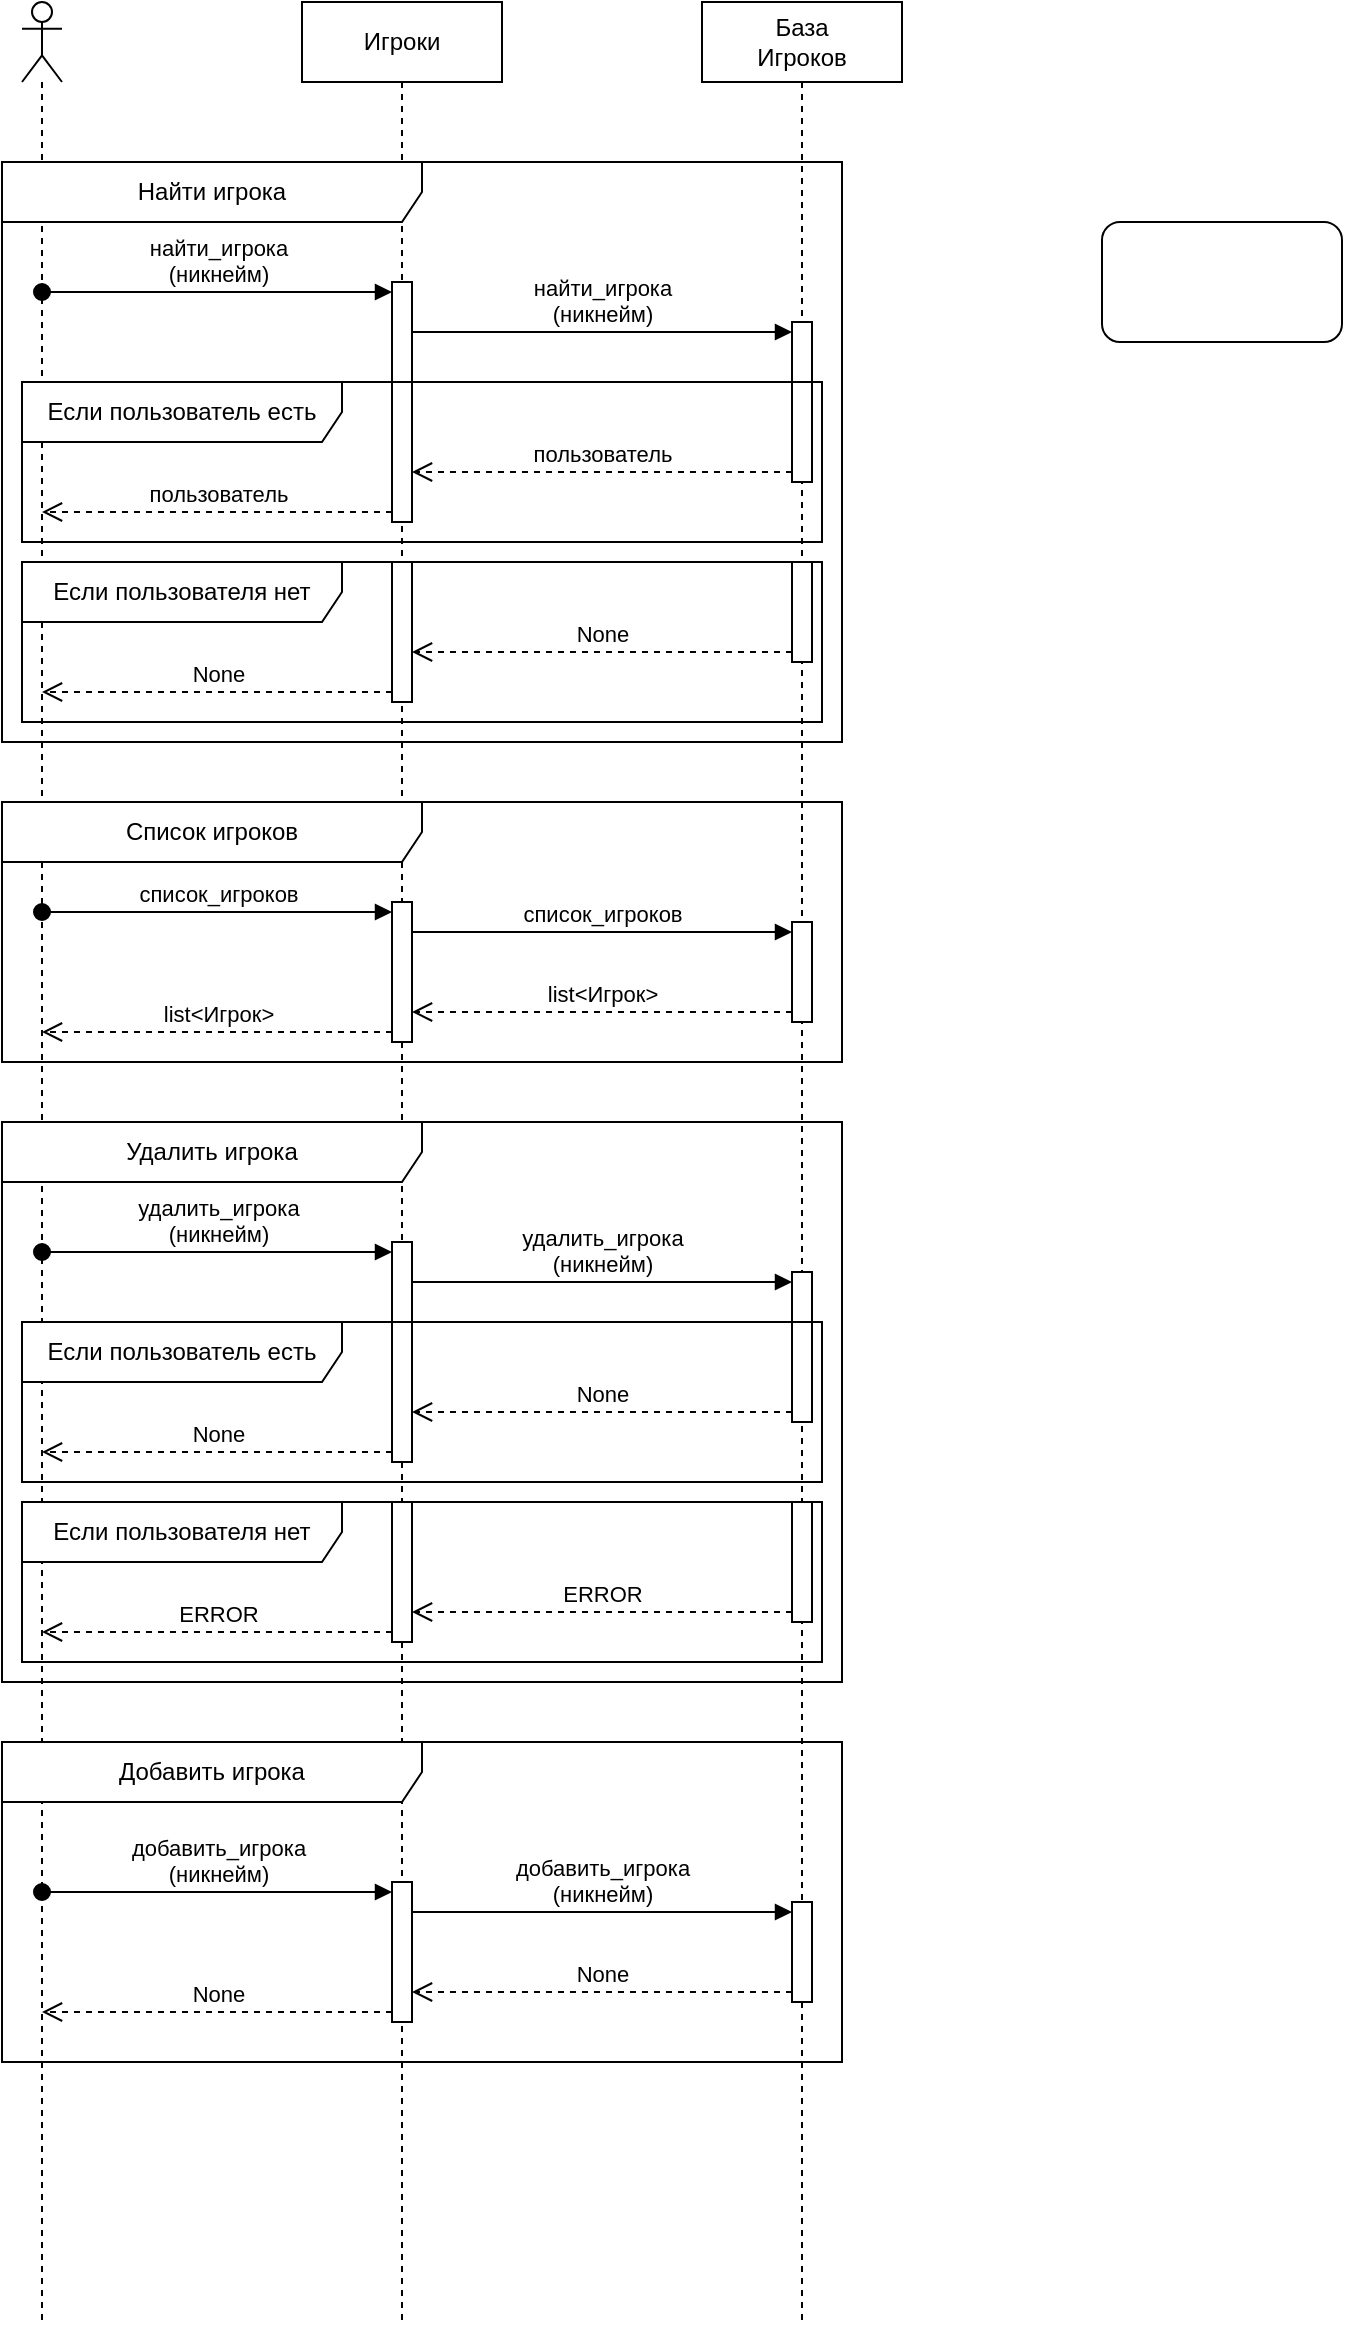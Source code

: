 <mxfile version="27.0.9">
  <diagram name="Страница — 1" id="M503lQbu9yhQQV0HB1_Y">
    <mxGraphModel dx="1426" dy="841" grid="1" gridSize="10" guides="1" tooltips="1" connect="1" arrows="1" fold="1" page="1" pageScale="1" pageWidth="827" pageHeight="1169" math="0" shadow="0">
      <root>
        <mxCell id="0" />
        <mxCell id="1" parent="0" />
        <mxCell id="is2d8ssHcdv7nwQPwAMH-1" value="" style="shape=umlLifeline;perimeter=lifelinePerimeter;whiteSpace=wrap;html=1;container=1;dropTarget=0;collapsible=0;recursiveResize=0;outlineConnect=0;portConstraint=eastwest;newEdgeStyle={&quot;curved&quot;:0,&quot;rounded&quot;:0};participant=umlActor;" parent="1" vertex="1">
          <mxGeometry x="50" y="40" width="20" height="1160" as="geometry" />
        </mxCell>
        <mxCell id="is2d8ssHcdv7nwQPwAMH-2" value="Игроки" style="shape=umlLifeline;perimeter=lifelinePerimeter;whiteSpace=wrap;html=1;container=1;dropTarget=0;collapsible=0;recursiveResize=0;outlineConnect=0;portConstraint=eastwest;newEdgeStyle={&quot;curved&quot;:0,&quot;rounded&quot;:0};" parent="1" vertex="1">
          <mxGeometry x="190" y="40" width="100" height="1160" as="geometry" />
        </mxCell>
        <mxCell id="is2d8ssHcdv7nwQPwAMH-4" value="" style="html=1;points=[[0,0,0,0,5],[0,1,0,0,-5],[1,0,0,0,5],[1,1,0,0,-5]];perimeter=orthogonalPerimeter;outlineConnect=0;targetShapes=umlLifeline;portConstraint=eastwest;newEdgeStyle={&quot;curved&quot;:0,&quot;rounded&quot;:0};" parent="is2d8ssHcdv7nwQPwAMH-2" vertex="1">
          <mxGeometry x="45" y="140" width="10" height="120" as="geometry" />
        </mxCell>
        <mxCell id="is2d8ssHcdv7nwQPwAMH-12" value="" style="html=1;points=[[0,0,0,0,5],[0,1,0,0,-5],[1,0,0,0,5],[1,1,0,0,-5]];perimeter=orthogonalPerimeter;outlineConnect=0;targetShapes=umlLifeline;portConstraint=eastwest;newEdgeStyle={&quot;curved&quot;:0,&quot;rounded&quot;:0};" parent="is2d8ssHcdv7nwQPwAMH-2" vertex="1">
          <mxGeometry x="45" y="280" width="10" height="70" as="geometry" />
        </mxCell>
        <mxCell id="is2d8ssHcdv7nwQPwAMH-17" value="" style="html=1;points=[[0,0,0,0,5],[0,1,0,0,-5],[1,0,0,0,5],[1,1,0,0,-5]];perimeter=orthogonalPerimeter;outlineConnect=0;targetShapes=umlLifeline;portConstraint=eastwest;newEdgeStyle={&quot;curved&quot;:0,&quot;rounded&quot;:0};" parent="is2d8ssHcdv7nwQPwAMH-2" vertex="1">
          <mxGeometry x="45" y="450" width="10" height="70" as="geometry" />
        </mxCell>
        <mxCell id="is2d8ssHcdv7nwQPwAMH-24" value="" style="html=1;points=[[0,0,0,0,5],[0,1,0,0,-5],[1,0,0,0,5],[1,1,0,0,-5]];perimeter=orthogonalPerimeter;outlineConnect=0;targetShapes=umlLifeline;portConstraint=eastwest;newEdgeStyle={&quot;curved&quot;:0,&quot;rounded&quot;:0};" parent="is2d8ssHcdv7nwQPwAMH-2" vertex="1">
          <mxGeometry x="45" y="620" width="10" height="110" as="geometry" />
        </mxCell>
        <mxCell id="is2d8ssHcdv7nwQPwAMH-32" value="" style="html=1;points=[[0,0,0,0,5],[0,1,0,0,-5],[1,0,0,0,5],[1,1,0,0,-5]];perimeter=orthogonalPerimeter;outlineConnect=0;targetShapes=umlLifeline;portConstraint=eastwest;newEdgeStyle={&quot;curved&quot;:0,&quot;rounded&quot;:0};" parent="is2d8ssHcdv7nwQPwAMH-2" vertex="1">
          <mxGeometry x="45" y="750" width="10" height="70" as="geometry" />
        </mxCell>
        <mxCell id="is2d8ssHcdv7nwQPwAMH-37" value="" style="html=1;points=[[0,0,0,0,5],[0,1,0,0,-5],[1,0,0,0,5],[1,1,0,0,-5]];perimeter=orthogonalPerimeter;outlineConnect=0;targetShapes=umlLifeline;portConstraint=eastwest;newEdgeStyle={&quot;curved&quot;:0,&quot;rounded&quot;:0};" parent="is2d8ssHcdv7nwQPwAMH-2" vertex="1">
          <mxGeometry x="45" y="940" width="10" height="70" as="geometry" />
        </mxCell>
        <mxCell id="is2d8ssHcdv7nwQPwAMH-3" value="База&lt;br&gt;Игроков" style="shape=umlLifeline;perimeter=lifelinePerimeter;whiteSpace=wrap;html=1;container=1;dropTarget=0;collapsible=0;recursiveResize=0;outlineConnect=0;portConstraint=eastwest;newEdgeStyle={&quot;curved&quot;:0,&quot;rounded&quot;:0};" parent="1" vertex="1">
          <mxGeometry x="390" y="40" width="100" height="1160" as="geometry" />
        </mxCell>
        <mxCell id="is2d8ssHcdv7nwQPwAMH-6" value="" style="html=1;points=[[0,0,0,0,5],[0,1,0,0,-5],[1,0,0,0,5],[1,1,0,0,-5]];perimeter=orthogonalPerimeter;outlineConnect=0;targetShapes=umlLifeline;portConstraint=eastwest;newEdgeStyle={&quot;curved&quot;:0,&quot;rounded&quot;:0};" parent="is2d8ssHcdv7nwQPwAMH-3" vertex="1">
          <mxGeometry x="45" y="160" width="10" height="80" as="geometry" />
        </mxCell>
        <mxCell id="is2d8ssHcdv7nwQPwAMH-11" value="" style="html=1;points=[[0,0,0,0,5],[0,1,0,0,-5],[1,0,0,0,5],[1,1,0,0,-5]];perimeter=orthogonalPerimeter;outlineConnect=0;targetShapes=umlLifeline;portConstraint=eastwest;newEdgeStyle={&quot;curved&quot;:0,&quot;rounded&quot;:0};" parent="is2d8ssHcdv7nwQPwAMH-3" vertex="1">
          <mxGeometry x="45" y="280" width="10" height="50" as="geometry" />
        </mxCell>
        <mxCell id="is2d8ssHcdv7nwQPwAMH-19" value="" style="html=1;points=[[0,0,0,0,5],[0,1,0,0,-5],[1,0,0,0,5],[1,1,0,0,-5]];perimeter=orthogonalPerimeter;outlineConnect=0;targetShapes=umlLifeline;portConstraint=eastwest;newEdgeStyle={&quot;curved&quot;:0,&quot;rounded&quot;:0};" parent="is2d8ssHcdv7nwQPwAMH-3" vertex="1">
          <mxGeometry x="45" y="460" width="10" height="50" as="geometry" />
        </mxCell>
        <mxCell id="is2d8ssHcdv7nwQPwAMH-26" value="" style="html=1;points=[[0,0,0,0,5],[0,1,0,0,-5],[1,0,0,0,5],[1,1,0,0,-5]];perimeter=orthogonalPerimeter;outlineConnect=0;targetShapes=umlLifeline;portConstraint=eastwest;newEdgeStyle={&quot;curved&quot;:0,&quot;rounded&quot;:0};" parent="is2d8ssHcdv7nwQPwAMH-3" vertex="1">
          <mxGeometry x="45" y="635" width="10" height="75" as="geometry" />
        </mxCell>
        <mxCell id="is2d8ssHcdv7nwQPwAMH-31" value="" style="html=1;points=[[0,0,0,0,5],[0,1,0,0,-5],[1,0,0,0,5],[1,1,0,0,-5]];perimeter=orthogonalPerimeter;outlineConnect=0;targetShapes=umlLifeline;portConstraint=eastwest;newEdgeStyle={&quot;curved&quot;:0,&quot;rounded&quot;:0};" parent="is2d8ssHcdv7nwQPwAMH-3" vertex="1">
          <mxGeometry x="45" y="750" width="10" height="60" as="geometry" />
        </mxCell>
        <mxCell id="is2d8ssHcdv7nwQPwAMH-40" value="" style="html=1;points=[[0,0,0,0,5],[0,1,0,0,-5],[1,0,0,0,5],[1,1,0,0,-5]];perimeter=orthogonalPerimeter;outlineConnect=0;targetShapes=umlLifeline;portConstraint=eastwest;newEdgeStyle={&quot;curved&quot;:0,&quot;rounded&quot;:0};" parent="is2d8ssHcdv7nwQPwAMH-3" vertex="1">
          <mxGeometry x="45" y="950" width="10" height="50" as="geometry" />
        </mxCell>
        <mxCell id="is2d8ssHcdv7nwQPwAMH-5" value="найти_игрока&lt;br&gt;(никнейм)" style="html=1;verticalAlign=bottom;startArrow=oval;endArrow=block;startSize=8;curved=0;rounded=0;entryX=0;entryY=0;entryDx=0;entryDy=5;" parent="1" source="is2d8ssHcdv7nwQPwAMH-1" target="is2d8ssHcdv7nwQPwAMH-4" edge="1">
          <mxGeometry relative="1" as="geometry">
            <mxPoint x="165" y="185" as="sourcePoint" />
          </mxGeometry>
        </mxCell>
        <mxCell id="is2d8ssHcdv7nwQPwAMH-7" value="найти_игрока&lt;br&gt;(никнейм)" style="html=1;verticalAlign=bottom;endArrow=block;curved=0;rounded=0;entryX=0;entryY=0;entryDx=0;entryDy=5;entryPerimeter=0;" parent="1" source="is2d8ssHcdv7nwQPwAMH-4" target="is2d8ssHcdv7nwQPwAMH-6" edge="1">
          <mxGeometry width="80" relative="1" as="geometry">
            <mxPoint x="310" y="200" as="sourcePoint" />
            <mxPoint x="390" y="200" as="targetPoint" />
          </mxGeometry>
        </mxCell>
        <mxCell id="is2d8ssHcdv7nwQPwAMH-8" value="пользователь" style="html=1;verticalAlign=bottom;endArrow=open;dashed=1;endSize=8;curved=0;rounded=0;exitX=0;exitY=1;exitDx=0;exitDy=-5;exitPerimeter=0;" parent="1" source="is2d8ssHcdv7nwQPwAMH-6" target="is2d8ssHcdv7nwQPwAMH-4" edge="1">
          <mxGeometry relative="1" as="geometry">
            <mxPoint x="390" y="270" as="sourcePoint" />
            <mxPoint x="310" y="270" as="targetPoint" />
          </mxGeometry>
        </mxCell>
        <mxCell id="is2d8ssHcdv7nwQPwAMH-9" value="пользователь" style="html=1;verticalAlign=bottom;endArrow=open;dashed=1;endSize=8;curved=0;rounded=0;exitX=0;exitY=1;exitDx=0;exitDy=-5;exitPerimeter=0;" parent="1" source="is2d8ssHcdv7nwQPwAMH-4" target="is2d8ssHcdv7nwQPwAMH-1" edge="1">
          <mxGeometry relative="1" as="geometry">
            <mxPoint x="180" y="290" as="sourcePoint" />
            <mxPoint x="100" y="290" as="targetPoint" />
          </mxGeometry>
        </mxCell>
        <mxCell id="is2d8ssHcdv7nwQPwAMH-10" value="Если пользователь есть" style="shape=umlFrame;whiteSpace=wrap;html=1;pointerEvents=0;width=160;height=30;" parent="1" vertex="1">
          <mxGeometry x="50" y="230" width="400" height="80" as="geometry" />
        </mxCell>
        <mxCell id="is2d8ssHcdv7nwQPwAMH-13" value="None" style="html=1;verticalAlign=bottom;endArrow=open;dashed=1;endSize=8;curved=0;rounded=0;exitX=0;exitY=1;exitDx=0;exitDy=-5;exitPerimeter=0;" parent="1" source="is2d8ssHcdv7nwQPwAMH-11" target="is2d8ssHcdv7nwQPwAMH-12" edge="1">
          <mxGeometry relative="1" as="geometry">
            <mxPoint x="390" y="360" as="sourcePoint" />
            <mxPoint x="310" y="360" as="targetPoint" />
          </mxGeometry>
        </mxCell>
        <mxCell id="is2d8ssHcdv7nwQPwAMH-14" value="None" style="html=1;verticalAlign=bottom;endArrow=open;dashed=1;endSize=8;curved=0;rounded=0;exitX=0;exitY=1;exitDx=0;exitDy=-5;exitPerimeter=0;" parent="1" source="is2d8ssHcdv7nwQPwAMH-12" target="is2d8ssHcdv7nwQPwAMH-1" edge="1">
          <mxGeometry relative="1" as="geometry">
            <mxPoint x="190" y="380" as="sourcePoint" />
            <mxPoint x="110" y="380" as="targetPoint" />
          </mxGeometry>
        </mxCell>
        <mxCell id="is2d8ssHcdv7nwQPwAMH-15" value="Если пользователя нет" style="shape=umlFrame;whiteSpace=wrap;html=1;pointerEvents=0;width=160;height=30;" parent="1" vertex="1">
          <mxGeometry x="50" y="320" width="400" height="80" as="geometry" />
        </mxCell>
        <mxCell id="is2d8ssHcdv7nwQPwAMH-16" value="Найти игрока" style="shape=umlFrame;whiteSpace=wrap;html=1;pointerEvents=0;width=210;height=30;" parent="1" vertex="1">
          <mxGeometry x="40" y="120" width="420" height="290" as="geometry" />
        </mxCell>
        <mxCell id="is2d8ssHcdv7nwQPwAMH-18" value="список_игроков" style="html=1;verticalAlign=bottom;startArrow=oval;endArrow=block;startSize=8;curved=0;rounded=0;entryX=0;entryY=0;entryDx=0;entryDy=5;" parent="1" source="is2d8ssHcdv7nwQPwAMH-1" target="is2d8ssHcdv7nwQPwAMH-17" edge="1">
          <mxGeometry relative="1" as="geometry">
            <mxPoint x="165" y="495" as="sourcePoint" />
          </mxGeometry>
        </mxCell>
        <mxCell id="is2d8ssHcdv7nwQPwAMH-20" value="список_игроков" style="html=1;verticalAlign=bottom;endArrow=block;curved=0;rounded=0;entryX=0;entryY=0;entryDx=0;entryDy=5;entryPerimeter=0;" parent="1" source="is2d8ssHcdv7nwQPwAMH-17" target="is2d8ssHcdv7nwQPwAMH-19" edge="1">
          <mxGeometry width="80" relative="1" as="geometry">
            <mxPoint x="320" y="510" as="sourcePoint" />
            <mxPoint x="400" y="510" as="targetPoint" />
          </mxGeometry>
        </mxCell>
        <mxCell id="is2d8ssHcdv7nwQPwAMH-21" value="list&amp;lt;Игрок&amp;gt;" style="html=1;verticalAlign=bottom;endArrow=open;dashed=1;endSize=8;curved=0;rounded=0;exitX=0;exitY=1;exitDx=0;exitDy=-5;exitPerimeter=0;" parent="1" source="is2d8ssHcdv7nwQPwAMH-19" target="is2d8ssHcdv7nwQPwAMH-17" edge="1">
          <mxGeometry relative="1" as="geometry">
            <mxPoint x="400" y="560" as="sourcePoint" />
            <mxPoint x="320" y="560" as="targetPoint" />
          </mxGeometry>
        </mxCell>
        <mxCell id="is2d8ssHcdv7nwQPwAMH-22" value="list&amp;lt;Игрок&amp;gt;" style="html=1;verticalAlign=bottom;endArrow=open;dashed=1;endSize=8;curved=0;rounded=0;exitX=0;exitY=1;exitDx=0;exitDy=-5;exitPerimeter=0;" parent="1" source="is2d8ssHcdv7nwQPwAMH-17" target="is2d8ssHcdv7nwQPwAMH-1" edge="1">
          <mxGeometry relative="1" as="geometry">
            <mxPoint x="200" y="560" as="sourcePoint" />
            <mxPoint x="60" y="560" as="targetPoint" />
          </mxGeometry>
        </mxCell>
        <mxCell id="is2d8ssHcdv7nwQPwAMH-23" value="Список игроков" style="shape=umlFrame;whiteSpace=wrap;html=1;pointerEvents=0;width=210;height=30;" parent="1" vertex="1">
          <mxGeometry x="40" y="440" width="420" height="130" as="geometry" />
        </mxCell>
        <mxCell id="is2d8ssHcdv7nwQPwAMH-25" value="удалить_игрока&lt;br&gt;(никнейм)" style="html=1;verticalAlign=bottom;startArrow=oval;endArrow=block;startSize=8;curved=0;rounded=0;entryX=0;entryY=0;entryDx=0;entryDy=5;" parent="1" source="is2d8ssHcdv7nwQPwAMH-1" target="is2d8ssHcdv7nwQPwAMH-24" edge="1">
          <mxGeometry relative="1" as="geometry">
            <mxPoint x="165" y="665" as="sourcePoint" />
          </mxGeometry>
        </mxCell>
        <mxCell id="is2d8ssHcdv7nwQPwAMH-27" value="удалить_игрока&lt;br&gt;(никнейм)" style="html=1;verticalAlign=bottom;endArrow=block;curved=0;rounded=0;entryX=0;entryY=0;entryDx=0;entryDy=5;" parent="1" source="is2d8ssHcdv7nwQPwAMH-24" target="is2d8ssHcdv7nwQPwAMH-26" edge="1">
          <mxGeometry relative="1" as="geometry">
            <mxPoint x="365" y="665" as="sourcePoint" />
          </mxGeometry>
        </mxCell>
        <mxCell id="is2d8ssHcdv7nwQPwAMH-28" value="None" style="html=1;verticalAlign=bottom;endArrow=open;dashed=1;endSize=8;curved=0;rounded=0;exitX=0;exitY=1;exitDx=0;exitDy=-5;exitPerimeter=0;" parent="1" source="is2d8ssHcdv7nwQPwAMH-26" target="is2d8ssHcdv7nwQPwAMH-24" edge="1">
          <mxGeometry relative="1" as="geometry">
            <mxPoint x="365" y="735" as="targetPoint" />
          </mxGeometry>
        </mxCell>
        <mxCell id="is2d8ssHcdv7nwQPwAMH-29" value="Если пользователь есть" style="shape=umlFrame;whiteSpace=wrap;html=1;pointerEvents=0;width=160;height=30;" parent="1" vertex="1">
          <mxGeometry x="50" y="700" width="400" height="80" as="geometry" />
        </mxCell>
        <mxCell id="is2d8ssHcdv7nwQPwAMH-30" value="None" style="html=1;verticalAlign=bottom;endArrow=open;dashed=1;endSize=8;curved=0;rounded=0;exitX=0;exitY=1;exitDx=0;exitDy=-5;exitPerimeter=0;" parent="1" source="is2d8ssHcdv7nwQPwAMH-24" target="is2d8ssHcdv7nwQPwAMH-1" edge="1">
          <mxGeometry relative="1" as="geometry">
            <mxPoint x="180" y="760" as="sourcePoint" />
            <mxPoint x="100" y="760" as="targetPoint" />
          </mxGeometry>
        </mxCell>
        <mxCell id="is2d8ssHcdv7nwQPwAMH-33" value="ERROR" style="html=1;verticalAlign=bottom;endArrow=open;dashed=1;endSize=8;curved=0;rounded=0;exitX=0;exitY=1;exitDx=0;exitDy=-5;exitPerimeter=0;" parent="1" source="is2d8ssHcdv7nwQPwAMH-31" target="is2d8ssHcdv7nwQPwAMH-32" edge="1">
          <mxGeometry relative="1" as="geometry">
            <mxPoint x="380" y="830" as="sourcePoint" />
            <mxPoint x="300" y="830" as="targetPoint" />
          </mxGeometry>
        </mxCell>
        <mxCell id="is2d8ssHcdv7nwQPwAMH-34" value="ERROR" style="html=1;verticalAlign=bottom;endArrow=open;dashed=1;endSize=8;curved=0;rounded=0;exitX=0;exitY=1;exitDx=0;exitDy=-5;exitPerimeter=0;" parent="1" source="is2d8ssHcdv7nwQPwAMH-32" target="is2d8ssHcdv7nwQPwAMH-1" edge="1">
          <mxGeometry relative="1" as="geometry">
            <mxPoint x="200" y="860" as="sourcePoint" />
            <mxPoint x="120" y="860" as="targetPoint" />
          </mxGeometry>
        </mxCell>
        <mxCell id="is2d8ssHcdv7nwQPwAMH-35" value="Если пользователя нет" style="shape=umlFrame;whiteSpace=wrap;html=1;pointerEvents=0;width=160;height=30;" parent="1" vertex="1">
          <mxGeometry x="50" y="790" width="400" height="80" as="geometry" />
        </mxCell>
        <mxCell id="is2d8ssHcdv7nwQPwAMH-36" value="Удалить игрока" style="shape=umlFrame;whiteSpace=wrap;html=1;pointerEvents=0;width=210;height=30;" parent="1" vertex="1">
          <mxGeometry x="40" y="600" width="420" height="280" as="geometry" />
        </mxCell>
        <mxCell id="is2d8ssHcdv7nwQPwAMH-38" value="добавить_игрока&lt;br&gt;(никнейм)" style="html=1;verticalAlign=bottom;startArrow=oval;endArrow=block;startSize=8;curved=0;rounded=0;entryX=0;entryY=0;entryDx=0;entryDy=5;" parent="1" source="is2d8ssHcdv7nwQPwAMH-1" target="is2d8ssHcdv7nwQPwAMH-37" edge="1">
          <mxGeometry relative="1" as="geometry">
            <mxPoint x="57.25" y="985" as="sourcePoint" />
          </mxGeometry>
        </mxCell>
        <mxCell id="is2d8ssHcdv7nwQPwAMH-39" value="добавить_игрока&lt;br&gt;(никнейм)" style="html=1;verticalAlign=bottom;endArrow=block;curved=0;rounded=0;entryX=0;entryY=0;entryDx=0;entryDy=5;entryPerimeter=0;" parent="1" source="is2d8ssHcdv7nwQPwAMH-37" target="is2d8ssHcdv7nwQPwAMH-40" edge="1">
          <mxGeometry width="80" relative="1" as="geometry">
            <mxPoint x="268.25" y="1000" as="sourcePoint" />
            <mxPoint x="387.75" y="1000" as="targetPoint" />
          </mxGeometry>
        </mxCell>
        <mxCell id="is2d8ssHcdv7nwQPwAMH-41" value="Добавить игрока" style="shape=umlFrame;whiteSpace=wrap;html=1;pointerEvents=0;width=210;height=30;" parent="1" vertex="1">
          <mxGeometry x="40" y="910" width="420" height="160" as="geometry" />
        </mxCell>
        <mxCell id="is2d8ssHcdv7nwQPwAMH-42" value="None" style="html=1;verticalAlign=bottom;endArrow=open;dashed=1;endSize=8;curved=0;rounded=0;exitX=0;exitY=1;exitDx=0;exitDy=-5;exitPerimeter=0;" parent="1" source="is2d8ssHcdv7nwQPwAMH-40" target="is2d8ssHcdv7nwQPwAMH-37" edge="1">
          <mxGeometry relative="1" as="geometry">
            <mxPoint x="387.75" y="1040" as="sourcePoint" />
            <mxPoint x="307.75" y="1040" as="targetPoint" />
          </mxGeometry>
        </mxCell>
        <mxCell id="is2d8ssHcdv7nwQPwAMH-43" value="None" style="html=1;verticalAlign=bottom;endArrow=open;dashed=1;endSize=8;curved=0;rounded=0;exitX=0;exitY=1;exitDx=0;exitDy=-5;exitPerimeter=0;" parent="1" source="is2d8ssHcdv7nwQPwAMH-37" target="is2d8ssHcdv7nwQPwAMH-1" edge="1">
          <mxGeometry relative="1" as="geometry">
            <mxPoint x="187.75" y="1040" as="sourcePoint" />
            <mxPoint x="57.25" y="1045" as="targetPoint" />
          </mxGeometry>
        </mxCell>
        <mxCell id="ufZG_Nan0cAt-hPa7Lp9-1" value="" style="rounded=1;whiteSpace=wrap;html=1;" vertex="1" parent="1">
          <mxGeometry x="590" y="150" width="120" height="60" as="geometry" />
        </mxCell>
      </root>
    </mxGraphModel>
  </diagram>
</mxfile>
